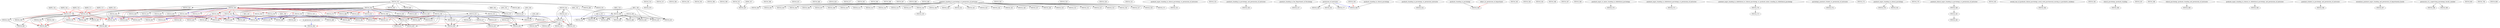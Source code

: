 digraph G {
    PSYCH_101;
    PSYCH_200;
    edge [color=black];
    PSYCH_101 -> PSYCH_201;
    edge [color=black];
    PSYCH_101 -> PSYCH_202;
    edge [color=black];
    PSYCH_101 -> PSYCH_203;
    edge [color=black];
    PSYCH_101 -> PSYCH_205;
    edge [color=black];
    PSYCH_101 -> PSYCH_206;
    edge [color=black];
    PSYCH_101 -> PSYCH_209;
    PSYCH_210;
    edge [color=black];
    PSYCH_101 -> PSYCH_245;
    PSYCH_250;
    PSYCH_257;
    PSYCH_260;
    PSYCH_291;
    PSYCH_292;
    PSYCH_298;
    PSYCH_299;
    edge [color=black];
    BIOL_118 -> PSYCH_300;
    BIOL_161 -> PSYCH_300;
    BIOL_180 -> PSYCH_300;
    edge [color=black];
    PSYCH_101 -> PSYCH_303;
    edge [color=red];
    PSYCH_202 -> PSYCH_303;
    edge [color=blue];
    PSYCH_209 -> PSYCH_303;
    edge [color=black];
    PSYCH_202 -> PSYCH_305;
    edge [color=red];
    PSYCH_209 -> PSYCH_305;
    edge [color=black];
    PSYCH_202 -> PSYCH_306;
    edge [color=red];
    PSYCH_209 -> PSYCH_306;
    edge [color=black];
    PSYCH_209 -> PSYCH_315;
    edge [color=red];
    MATH_111 -> PSYCH_315;
    MATH_112 -> PSYCH_315;
    MATH_120 -> PSYCH_315;
    MATH_124 -> PSYCH_315;
    MATH_144 -> PSYCH_315;
    edge [color=black];
    PSYCH_209 -> PSYCH_317;
    edge [color=red];
    MATH_124 -> PSYCH_317;
    MATH_134 -> PSYCH_317;
    MATH_144 -> PSYCH_317;
    edge [color=black];
    PSYCH_317 -> PSYCH_318;
    edge [color=black];
    PSYCH_202 -> PSYCH_322;
    edge [color=black];
    PSYCH_315 -> PSYCH_330;
    PSYCH_317 -> PSYCH_330;
    edge [color=red];
    PSYCH_209 -> PSYCH_330;
    edge [color=black];
    PSYCH_209 -> PSYCH_331;
    edge [color=red];
    PSYCH_315 -> PSYCH_331;
    PSYCH_317 -> PSYCH_331;
    edge [color=black];
    PSYCH_315 -> PSYCH_332;
    PSYCH_317 -> PSYCH_332;
    edge [color=black];
    PSYCH_202 -> PSYCH_333;
    edge [color=red];
    PSYCH_209 -> PSYCH_333;
    edge [color=black];
    PSYCH_209 -> PSYCH_334;
    edge [color=red];
    PSYCH_315 -> PSYCH_334;
    PSYCH_317 -> PSYCH_334;
    edge [color=blue];
    PSYCH_245 -> PSYCH_334;
    PSYCH_345 -> PSYCH_334;
    edge [color=black];
    PSYCH_202 -> PSYCH_345;
    edge [color=red];
    PSYCH_209 -> PSYCH_345;
    PSYCH_350;
    edge [color=black];
    PSYCH_202 -> PSYCH_355;
    edge [color=red];
    PSYCH_209 -> PSYCH_355;
    PSYCH_357;
    edge [color=black];
    PSYCH_250 -> PSYCH_380;
    edge [color=red];
    PSYCH_305 -> PSYCH_380;
    PSYCH_306 -> PSYCH_380;
    PSYCH_399;
    edge [color=black];
    PSYCH_202 -> PSYCH_400;
    edge [color=black];
    PSYCH_206 -> PSYCH_402;
    PSYCH_306 -> PSYCH_402;
    PSYCH_414 -> PSYCH_402;
    edge [color=black];
    PSYCH_202 -> PSYCH_403;
    edge [color=black];
    PSYCH_303 -> PSYCH_405;
    edge [color=black];
    PSYCH_209 -> PSYCH_407;
    edge [color=black];
    PSYCH_202 -> PSYCH_408;
    PSYCH_333 -> PSYCH_408;
    BIOL_300 -> PSYCH_408;
    BIOL_461 -> PSYCH_408;
    edge [color=black];
    PSYCH_305 -> PSYCH_410;
    edge [color=red];
    PSYCH_306 -> PSYCH_410;
    PSYCH_202 -> PSYCH_410;
    PSYCH_206 -> PSYCH_410;
    PSYCH_209 -> PSYCH_410;
    edge [color=black];
    PSYCH_206 -> PSYCH_411;
    PSYCH_306 -> PSYCH_411;
    PSYCH_414 -> PSYCH_411;
    edge [color=black];
    PSYCH_209 -> PSYCH_413;
    edge [color=red];
    PSYCH_206 -> PSYCH_413;
    PSYCH_306 -> PSYCH_413;
    edge [color=black];
    PSYCH_306 -> PSYCH_414;
    PSYCH_206 -> PSYCH_414;
    PSYCH_209 -> PSYCH_414;
    edge [color=black];
    PSYCH_206 -> PSYCH_415;
    PSYCH_306 -> PSYCH_415;
    edge [color=black];
    BIOL_180 -> PSYCH_416;
    PSYCH_200 -> PSYCH_416;
    PSYCH_300 -> PSYCH_416;
    edge [color=black];
    PSYCH_200 -> PSYCH_417;
    PSYCH_300 -> PSYCH_417;
    BIO_A_201 -> PSYCH_417;
    BIOL_180 -> PSYCH_417;
    edge [color=black];
    PSYCH_200 -> PSYCH_418;
    PSYCH_300 -> PSYCH_418;
    BIO_A_201 -> PSYCH_418;
    BIOL_180 -> PSYCH_418;
    edge [color=black];
    BIOL_180 -> PSYCH_419;
    PSYCH_200 -> PSYCH_419;
    PSYCH_300 -> PSYCH_419;
    edge [color=black];
    PSYCH_322 -> PSYCH_420;
    edge [color=black];
    PSYCH_202 -> PSYCH_421;
    edge [color=black];
    PSYCH_202 -> PSYCH_423;
    PSYCH_333 -> PSYCH_423;
    edge [color=black];
    PSYCH_421 -> PSYCH_425;
    edge [color=black];
    PSYCH_202 -> PSYCH_426;
    PSYCH_322 -> PSYCH_426;
    PSYCH_333 -> PSYCH_426;
    PSYCH_421 -> PSYCH_426;
    PSYCH_422 -> PSYCH_426;
    PSYCH_423 -> PSYCH_426;
    edge [color=black];
    PSYCH_421 -> PSYCH_427;
    edge [color=black];
    PSYCH_209 -> PSYCH_428;
    edge [color=red];
    PSYCH_202 -> PSYCH_428;
    edge [color=black];
    PSYCH_421 -> PSYCH_429;
    edge [color=black];
    PSYCH_202 -> PSYCH_430;
    PSYCH_333 -> PSYCH_430;
    PSYCH_421 -> PSYCH_430;
    PSYCH_422 -> PSYCH_430;
    PSYCH_423 -> PSYCH_430;
    PSYCH_431;
    edge [color=black];
    PSYCH_333 -> PSYCH_432;
    PSYCH_355 -> PSYCH_432;
    edge [color=black];
    PSYCH_421 -> PSYCH_433;
    PSYCH_427 -> PSYCH_433;
    edge [color=black];
    PSYCH_202 -> PSYCH_435;
    edge [color=red];
    PSYCH_209 -> PSYCH_435;
    edge [color=black];
    PSYCH_209 -> PSYCH_436;
    edge [color=black];
    PSYCH_209 -> PSYCH_437;
    edge [color=black];
    PSYCH_101 -> PSYCH_438;
    edge [color=red];
    PSYCH_202 -> PSYCH_438;
    edge [color=blue];
    PSYCH_209 -> PSYCH_438;
    edge [color=black];
    PSYCH_333 -> PSYCH_441;
    edge [color=black];
    PSYCH_345 -> PSYCH_443;
    edge [color=black];
    PSYCH_345 -> PSYCH_445;
    edge [color=black];
    PSYCH_303 -> PSYCH_446;
    edge [color=red];
    PSYCH_315 -> PSYCH_446;
    edge [color=blue];
    PSYCH_317 -> PSYCH_446;
    edge [color=black];
    PSYCH_209 -> PSYCH_447;
    LING_200 -> PSYCH_447;
    LING_201 -> PSYCH_447;
    PSYCH_448;
    edge [color=black];
    PSYCH_101 -> PSYCH_449;
    PSYCH_450;
    edge [color=black];
    PSYCH_202 -> PSYCH_451;
    edge [color=red];
    PSYCH_209 -> PSYCH_451;
    edge [color=blue];
    PSYCH_303 -> PSYCH_451;
    PSYCH_345 -> PSYCH_451;
    edge [color=black];
    PSYCH_245 -> PSYCH_452;
    PSYCH_345 -> PSYCH_452;
    edge [color=black];
    PSYCH_209 -> PSYCH_454;
    edge [color=red];
    PSYCH_203 -> PSYCH_454;
    PSYCH_245 -> PSYCH_454;
    PSYCH_303 -> PSYCH_454;
    PSYCH_345 -> PSYCH_454;
    edge [color=black];
    PSYCH_206 -> PSYCH_456;
    PSYCH_306 -> PSYCH_456;
    edge [color=black];
    PSYCH_206 -> PSYCH_457;
    PSYCH_306 -> PSYCH_457;
    LING_200 -> PSYCH_457;
    LING_400 -> PSYCH_457;
    edge [color=black];
    PSYCH_200 -> PSYCH_458;
    PSYCH_300 -> PSYCH_458;
    BIOL_180 -> PSYCH_458;
    edge [color=black];
    PSYCH_200 -> PSYCH_459;
    PSYCH_300 -> PSYCH_459;
    edge [color=black];
    PSYCH_333 -> PSYCH_460;
    PSYCH_355 -> PSYCH_460;
    PSYCH_421 -> PSYCH_460;
    edge [color=black];
    PSYCH_303 -> PSYCH_461;
    PSYCH_305 -> PSYCH_461;
    PSYCH_306 -> PSYCH_461;
    PSYCH_345 -> PSYCH_461;
    PSYCH_355 -> PSYCH_461;
    edge [color=black];
    PSYCH_209 -> PSYCH_462;
    edge [color=black];
    PSYCH_315 -> PSYCH_463;
    PSYCH_317 -> PSYCH_463;
    edge [color=red];
    PSYCH_303 -> PSYCH_463;
    PSYCH_305 -> PSYCH_463;
    PSYCH_333 -> PSYCH_463;
    PSYCH_345 -> PSYCH_463;
    PSYCH_355 -> PSYCH_463;
    edge [color=black];
    PSYCH_315 -> PSYCH_465;
    PSYCH_317 -> PSYCH_465;
    edge [color=red];
    PSYCH_355 -> PSYCH_465;
    edge [color=black];
    PSYCH_315 -> PSYCH_466;
    PSYCH_317 -> PSYCH_466;
    edge [color=red];
    PSYCH_331 -> PSYCH_466;
    PSYCH_355 -> PSYCH_466;
    PSYCH_361 -> PSYCH_466;
    edge [color=black];
    PSYCH_355 -> PSYCH_469;
    edge [color=black];
    PSYCH_202 -> PSYCH_470;
    NBIO_302 -> PSYCH_470;
    edge [color=black];
    PSYCH_209 -> PSYCH_471;
    edge [color=black];
    PSYCH_202 -> PSYCH_472;
    edge [color=red];
    PSYCH_209 -> PSYCH_472;
    PSYCH_477;
    edge [color=black];
    PSYCH_202 -> PSYCH_478;
    edge [color=red];
    PSYCH_209 -> PSYCH_478;
    edge [color=black];
    PSYCH_210 -> PSYCH_479;
    edge [color=black];
    PSYCH_101 -> PSYCH_480;
    edge [color=black];
    PSYCH_315 -> PSYCH_481;
    PSYCH_318 -> PSYCH_481;
    edge [color=black];
    PSYCH_315 -> PSYCH_482;
    PSYCH_317 -> PSYCH_482;
    edge [color=red];
    PSYCH_330 -> PSYCH_482;
    PSYCH_331 -> PSYCH_482;
    PSYCH_332 -> PSYCH_482;
    PSYCH_350 -> PSYCH_482;
    edge [color=black];
    PSYCH_202 -> PSYCH_483;
    edge [color=red];
    PSYCH_209 -> PSYCH_483;
    edge [color=blue];
    PSYCH_300 -> PSYCH_483;
    PSYCH_303 -> PSYCH_483;
    PSYCH_305 -> PSYCH_483;
    PSYCH_306 -> PSYCH_483;
    PSYCH_333 -> PSYCH_483;
    PSYCH_345 -> PSYCH_483;
    PSYCH_355 -> PSYCH_483;
    edge [color=black];
    PSYCH_200 -> PSYCH_485;
    PSYCH_300 -> PSYCH_485;
    BIO_A_201 -> PSYCH_485;
    edge [color=black];
    PSYCH_200 -> PSYCH_486;
    PSYCH_300 -> PSYCH_486;
    edge [color=black];
    PSYCH_357 -> PSYCH_487;
    GWSS_357 -> PSYCH_487;
    edge [color=black];
    PSYCH_202 -> PSYCH_488;
    edge [color=red];
    PSYCH_209 -> PSYCH_488;
    edge [color=black];
    PSYCH_305 -> PSYCH_489;
    edge [color=black];
    PSYCH_101 -> PSYCH_490;
    PSYCH_491;
    PSYCH_494;
    PSYCH_496;
    PSYCH_497;
    PSYCH_498;
    PSYCH_499;
    edge [color=black];
    graduate_standing_in_psychology_or_permission_of_instructor -> PSYCH_500;
    edge [color=black];
    graduate_standing_in_psychology_or_permission_of_instructor -> PSYCH_502;
    edge [color=black];
    graduate_standing_in_psychology_or_permission_of_instructor -> PSYCH_503;
    edge [color=black];
    graduate_standing_in_psychology_or_permission_of_instructor -> PSYCH_504;
    PSYCH_505;
    edge [color=black];
    graduate_standing_in_psychology_or_permission_of_instructor -> PSYCH_506;
    edge [color=black];
    graduate_standing_in_psychology_or_permission_of_instructor -> PSYCH_507;
    edge [color=black];
    graduate_standing_in_psychology_or_permission_of_instructor -> PSYCH_508;
    edge [color=black];
    graduate_standing_in_psychology_or_permission_of_instructor -> PSYCH_510;
    edge [color=black];
    graduate_standing_in_psychology_or_permission_of_instructor -> PSYCH_511;
    edge [color=black];
    graduate_standing_in_psychology_or_permission_of_instructor -> PSYCH_513;
    edge [color=black];
    graduate_standing_in_psychology_or_permission_of_instructor -> PSYCH_514;
    edge [color=black];
    graduate_standing_in_psychology_or_permission_of_instructor -> PSYCH_515;
    edge [color=black];
    graduate_standing_in_psychology_or_permission_of_instructor -> PSYCH_517;
    edge [color=black];
    graduate_standing_in_psychology_or_permission_of_instructor -> PSYCH_518;
    edge [color=black];
    PSYCH_518 -> PSYCH_519;
    PSYCH_520;
    edge [color=black];
    PSYCH_524 -> PSYCH_522;
    edge [color=black];
    PSYCH_522 -> PSYCH_523;
    PSYCH_524 -> PSYCH_523;
    PSYCH_525 -> PSYCH_523;
    edge [color=black];
    PSYCH_522 -> PSYCH_524;
    edge [color=black];
    PSYCH_522 -> PSYCH_525;
    PSYCH_524 -> PSYCH_525;
    edge [color=red];
    PSYCH_523 -> PSYCH_525;
    edge [color=black];
    PSYCH_525 -> PSYCH_526;
    PSYCH_528;
    edge [color=black];
    PSYCH_525 -> PSYCH_529;
    edge [color=black];
    PSYCH_525 -> PSYCH_530;
    PSYCH_531;
    edge [color=black];
    graduate_major_standing_in_clinical_psychology_or_permission_of_instructor -> PSYCH_532;
    PSYCH_535;
    edge [color=black];
    graduate_standing_in_psychology_and_permission_of_instructor -> PSYCH_536;
    edge [color=black];
    graduate_standing_in_the_Department_of_Psychology -> PSYCH_537;
    edge [color=black];
    graduate_standing_in_psychology_or_permission_of_instructor -> PSYCH_538;
    edge [color=black];
    graduate_standing_in_psychology_or_permission_of_instructor -> PSYCH_540;
    edge [color=black];
    graduate_standing_in_psychology_or_permission_of_instructor -> PSYCH_541;
    edge [color=black];
    graduate_standing_in_psychology_or_permission_of_instructor -> PSYCH_542;
    edge [color=black];
    graduate_standing_in_psychology_or_permission_of_instructor -> PSYCH_543;
    edge [color=black];
    graduate_standing_in_psychology_or_permission_of_instructor -> PSYCH_544;
    edge [color=black];
    graduate_standing_in_psychology_or_permission_of_instructor -> PSYCH_545;
    edge [color=black];
    graduate_standing_in_psychology_or_permission_of_instructor -> PSYCH_546;
    edge [color=black];
    graduate_standing_in_psychology_or_permission_of_instructor -> PSYCH_547;
    edge [color=black];
    graduate_standing_in_psychology_or_permission_of_instructor -> PSYCH_548;
    edge [color=black];
    permission_of_instructor -> PSYCH_549;
    edge [color=black];
    graduate_standing_in_psychology_or_permission_of_instructor -> PSYCH_550;
    edge [color=black];
    graduate_standing_in_psychology_or_permission_of_instructor -> PSYCH_551;
    edge [color=black];
    graduate_standing_in_psychology_or_permission_of_instructor -> PSYCH_552;
    edge [color=black];
    graduate_standing_in_psychology_or_permission_of_instructor -> PSYCH_553;
    edge [color=black];
    graduate_standing_in_psychology_or_permission_instructor -> PSYCH_554;
    edge [color=black];
    graduate_standing_in_psychology_or_permission_of_instructor -> PSYCH_555;
    edge [color=black];
    graduate_standing_in_psychology_or_permission_of_instructor -> PSYCH_556;
    edge [color=black];
    graduate_standing_in_psychology_or_permission_of_instructor -> PSYCH_557;
    edge [color=black];
    graduate_standing_in_psychology_or_permission_of_instructor -> PSYCH_558;
    edge [color=black];
    graduate_standing_in_psychology -> PSYCH_560;
    edge [color=red];
    others_by_permission_of_department -> PSYCH_560;
    edge [color=black];
    permission_of_instructor -> PSYCH_561;
    PSYCH_562;
    PSYCH_563;
    edge [color=black];
    PSYCH_445 -> PSYCH_564;
    edge [color=red];
    PSYCH_525 -> PSYCH_564;
    edge [color=blue];
    or_permission_of_instructor -> PSYCH_564;
    PSYCH_565;
    PSYCH_566;
    PSYCH_567;
    PSYCH_568;
    edge [color=black];
    graduate_major_or_minor_standing_in_childclinical_psychology -> PSYCH_570;
    edge [color=black];
    graduate_standing_in_psychology_or_permission_of_instructor -> PSYCH_571;
    edge [color=black];
    graduate_major_standing_in_childclinical_psychology_or_permission_of_instructor -> PSYCH_572;
    edge [color=black];
    PSYCH_576 -> PSYCH_573;
    edge [color=black];
    psychology_graduate_student_or_permission_of_instructor -> PSYCH_574;
    PSYCH_575;
    edge [color=black];
    graduate_major_standing_in_childclinical_or_clinical_psychology_or_graduate_minor_standing_in_childclinical_psychology -> PSYCH_576;
    edge [color=black];
    permission_of_instructor -> PSYCH_577;
    edge [color=black];
    graduate_major_standing_in_clinical_psychology -> PSYCH_578;
    PSYCH_579;
    edge [color=black];
    graduate_clinical_major_standing_in_psychology_or_permission_of_instructor -> PSYCH_580;
    edge [color=black];
    PSYCH_580 -> PSYCH_581;
    edge [color=black];
    PSYCH_581 -> PSYCH_582;
    PSYCH_583;
    edge [color=black];
    second_year_of_graduate_clinical_psychology_social_work_psychosocial_nursing_or_psychiatric_residency -> PSYCH_584;
    PSYCH_585;
    edge [color=black];
    clinical_psychology_graduate_standing -> PSYCH_586;
    PSYCH_587;
    PSYCH_588;
    edge [color=black];
    clinical_psychology_graduate_standing_and_permission_of_instructor -> PSYCH_589;
    edge [color=black];
    graduate_major_standing_in_clinical_or_childclinical_psychology_and_permission_of_instructor -> PSYCH_590;
    edge [color=black];
    graduate_major_standing_in_clinical_psychology -> PSYCH_591;
    PSYCH_593;
    edge [color=black];
    graduate_standing_in_clinical_psychology -> PSYCH_594;
    edge [color=red];
    PSYCH_593 -> PSYCH_594;
    edge [color=blue];
    permission_of_instructor -> PSYCH_594;
    edge [color=black];
    graduate_student_in_psychology_and_permission_of_instructor -> PSYCH_596;
    edge [color=black];
    secondyear_graduate_major_standing_and_permission_of_departmental_faculty -> PSYCH_597;
    edge [color=black];
    permission_of_a_supervising_psychology_faculty_member -> PSYCH_598;
    edge [color=black];
    permission_of_a_supervising_psychology_faculty_member -> PSYCH_599;
    PSYCH_600;
    PSYCH_700;
    PSYCH_800;
}
